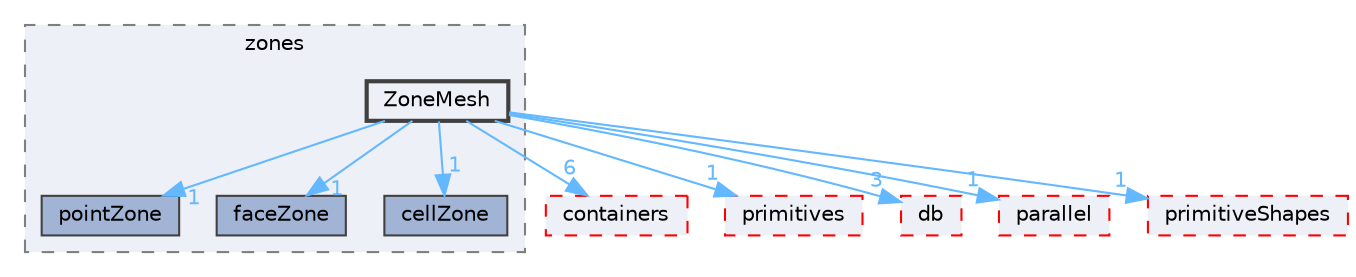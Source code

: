 digraph "src/OpenFOAM/meshes/polyMesh/zones/ZoneMesh"
{
 // LATEX_PDF_SIZE
  bgcolor="transparent";
  edge [fontname=Helvetica,fontsize=10,labelfontname=Helvetica,labelfontsize=10];
  node [fontname=Helvetica,fontsize=10,shape=box,height=0.2,width=0.4];
  compound=true
  subgraph clusterdir_64d5f56b1fc2c581582c069046c0b977 {
    graph [ bgcolor="#edf0f7", pencolor="grey50", label="zones", fontname=Helvetica,fontsize=10 style="filled,dashed", URL="dir_64d5f56b1fc2c581582c069046c0b977.html",tooltip=""]
  dir_0a175c2e3ca361de03960206c7b1a6ec [label="pointZone", fillcolor="#a2b4d6", color="grey25", style="filled", URL="dir_0a175c2e3ca361de03960206c7b1a6ec.html",tooltip=""];
  dir_12373e0f1ed42ba1fa34d92005f3590f [label="faceZone", fillcolor="#a2b4d6", color="grey25", style="filled", URL="dir_12373e0f1ed42ba1fa34d92005f3590f.html",tooltip=""];
  dir_819e08ecd30b543d53467779865563bf [label="cellZone", fillcolor="#a2b4d6", color="grey25", style="filled", URL="dir_819e08ecd30b543d53467779865563bf.html",tooltip=""];
  dir_8e2441fab564218d3f9dea1efa2d65c1 [label="ZoneMesh", fillcolor="#edf0f7", color="grey25", style="filled,bold", URL="dir_8e2441fab564218d3f9dea1efa2d65c1.html",tooltip=""];
  }
  dir_19d0872053bde092be81d7fe3f56cbf7 [label="containers", fillcolor="#edf0f7", color="red", style="filled,dashed", URL="dir_19d0872053bde092be81d7fe3f56cbf7.html",tooltip=""];
  dir_3e50f45338116b169052b428016851aa [label="primitives", fillcolor="#edf0f7", color="red", style="filled,dashed", URL="dir_3e50f45338116b169052b428016851aa.html",tooltip=""];
  dir_63c634f7a7cfd679ac26c67fb30fc32f [label="db", fillcolor="#edf0f7", color="red", style="filled,dashed", URL="dir_63c634f7a7cfd679ac26c67fb30fc32f.html",tooltip=""];
  dir_71fff0203de1f57306edfc3c818a6b04 [label="parallel", fillcolor="#edf0f7", color="red", style="filled,dashed", URL="dir_71fff0203de1f57306edfc3c818a6b04.html",tooltip=""];
  dir_a36ac568b20b0ed2190ed53a491bc296 [label="primitiveShapes", fillcolor="#edf0f7", color="red", style="filled,dashed", URL="dir_a36ac568b20b0ed2190ed53a491bc296.html",tooltip=""];
  dir_8e2441fab564218d3f9dea1efa2d65c1->dir_0a175c2e3ca361de03960206c7b1a6ec [headlabel="1", labeldistance=1.5 headhref="dir_004463_002969.html" href="dir_004463_002969.html" color="steelblue1" fontcolor="steelblue1"];
  dir_8e2441fab564218d3f9dea1efa2d65c1->dir_12373e0f1ed42ba1fa34d92005f3590f [headlabel="1", labeldistance=1.5 headhref="dir_004463_001274.html" href="dir_004463_001274.html" color="steelblue1" fontcolor="steelblue1"];
  dir_8e2441fab564218d3f9dea1efa2d65c1->dir_19d0872053bde092be81d7fe3f56cbf7 [headlabel="6", labeldistance=1.5 headhref="dir_004463_000669.html" href="dir_004463_000669.html" color="steelblue1" fontcolor="steelblue1"];
  dir_8e2441fab564218d3f9dea1efa2d65c1->dir_3e50f45338116b169052b428016851aa [headlabel="1", labeldistance=1.5 headhref="dir_004463_003069.html" href="dir_004463_003069.html" color="steelblue1" fontcolor="steelblue1"];
  dir_8e2441fab564218d3f9dea1efa2d65c1->dir_63c634f7a7cfd679ac26c67fb30fc32f [headlabel="3", labeldistance=1.5 headhref="dir_004463_000817.html" href="dir_004463_000817.html" color="steelblue1" fontcolor="steelblue1"];
  dir_8e2441fab564218d3f9dea1efa2d65c1->dir_71fff0203de1f57306edfc3c818a6b04 [headlabel="1", labeldistance=1.5 headhref="dir_004463_002779.html" href="dir_004463_002779.html" color="steelblue1" fontcolor="steelblue1"];
  dir_8e2441fab564218d3f9dea1efa2d65c1->dir_819e08ecd30b543d53467779865563bf [headlabel="1", labeldistance=1.5 headhref="dir_004463_000452.html" href="dir_004463_000452.html" color="steelblue1" fontcolor="steelblue1"];
  dir_8e2441fab564218d3f9dea1efa2d65c1->dir_a36ac568b20b0ed2190ed53a491bc296 [headlabel="1", labeldistance=1.5 headhref="dir_004463_003070.html" href="dir_004463_003070.html" color="steelblue1" fontcolor="steelblue1"];
}
